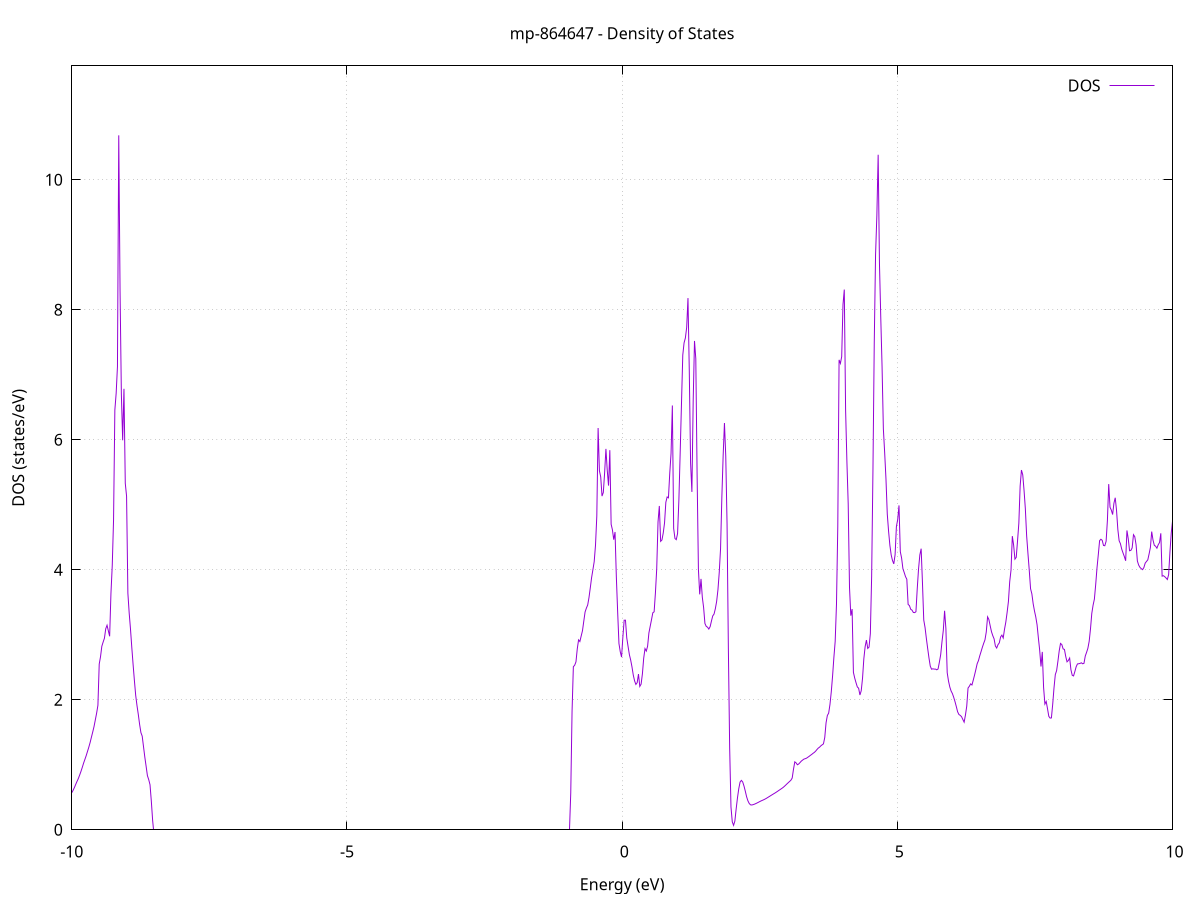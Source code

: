 set title 'mp-864647 - Density of States'
set xlabel 'Energy (eV)'
set ylabel 'DOS (states/eV)'
set grid
set xrange [-10:10]
set yrange [0:11.754]
set xzeroaxis lt -1
set terminal png size 800,600
set output 'mp-864647_dos_gnuplot.png'
plot '-' using 1:2 with lines title 'DOS'
-27.394600 0.000000
-27.371000 0.000000
-27.347300 0.000000
-27.323600 0.000000
-27.300000 0.000000
-27.276300 0.000000
-27.252600 0.000000
-27.228900 0.000000
-27.205300 0.000000
-27.181600 0.000000
-27.157900 0.000000
-27.134300 0.000000
-27.110600 0.000000
-27.086900 0.000000
-27.063300 0.000000
-27.039600 0.000000
-27.015900 0.000000
-26.992300 0.000000
-26.968600 0.000000
-26.944900 0.000000
-26.921300 0.000000
-26.897600 0.000000
-26.873900 0.000000
-26.850300 0.000000
-26.826600 0.000000
-26.802900 0.000000
-26.779300 0.000000
-26.755600 0.000000
-26.731900 0.000000
-26.708300 0.000000
-26.684600 0.000000
-26.660900 0.000000
-26.637200 0.000000
-26.613600 0.000000
-26.589900 0.000000
-26.566200 0.000000
-26.542600 0.000000
-26.518900 0.000000
-26.495200 0.000000
-26.471600 0.000000
-26.447900 0.000000
-26.424200 0.000000
-26.400600 0.000000
-26.376900 0.000000
-26.353200 0.000000
-26.329600 0.000000
-26.305900 0.000000
-26.282200 0.000000
-26.258600 0.000000
-26.234900 0.000000
-26.211200 0.000000
-26.187600 0.000000
-26.163900 0.000000
-26.140200 0.000000
-26.116600 0.000000
-26.092900 0.000000
-26.069200 0.000000
-26.045500 0.000000
-26.021900 0.000000
-25.998200 0.000000
-25.974500 0.000000
-25.950900 0.000000
-25.927200 0.000000
-25.903500 0.000000
-25.879900 0.000000
-25.856200 0.000000
-25.832500 0.000000
-25.808900 0.000000
-25.785200 0.000000
-25.761500 0.000000
-25.737900 0.000000
-25.714200 0.000000
-25.690500 0.000000
-25.666900 0.000000
-25.643200 0.000000
-25.619500 0.000000
-25.595900 0.000000
-25.572200 0.000000
-25.548500 0.000000
-25.524900 0.000000
-25.501200 0.000000
-25.477500 0.000000
-25.453800 0.000000
-25.430200 0.000000
-25.406500 0.000000
-25.382800 0.000000
-25.359200 0.000000
-25.335500 0.000000
-25.311800 0.000000
-25.288200 0.000000
-25.264500 0.000000
-25.240800 0.010600
-25.217200 0.932000
-25.193500 1.345200
-25.169800 1.807900
-25.146200 2.186600
-25.122500 2.600700
-25.098800 3.061900
-25.075200 4.230900
-25.051500 7.094500
-25.027800 9.199200
-25.004200 12.467100
-24.980500 16.453800
-24.956800 16.230200
-24.933200 15.121700
-24.909500 12.142700
-24.885800 13.201300
-24.862100 11.453600
-24.838500 14.401900
-24.814800 20.120900
-24.791100 18.343800
-24.767500 18.211000
-24.743800 20.846000
-24.720100 21.081800
-24.696500 22.380600
-24.672800 18.814000
-24.649100 25.853100
-24.625500 23.325700
-24.601800 19.698700
-24.578100 21.213800
-24.554500 23.819100
-24.530800 23.433300
-24.507100 22.330500
-24.483500 27.389700
-24.459800 27.080500
-24.436100 31.565400
-24.412500 43.248100
-24.388800 55.277400
-24.365100 40.699700
-24.341500 50.028300
-24.317800 50.092200
-24.294100 37.677900
-24.270400 48.288300
-24.246800 62.634000
-24.223100 42.991100
-24.199400 31.060600
-24.175800 12.396000
-24.152100 2.778800
-24.128400 0.000000
-24.104800 0.000000
-24.081100 0.000000
-24.057400 0.000000
-24.033800 0.000000
-24.010100 0.000000
-23.986400 0.000000
-23.962800 0.000000
-23.939100 0.000000
-23.915400 0.000000
-23.891800 0.000000
-23.868100 0.000000
-23.844400 0.000000
-23.820800 0.000000
-23.797100 0.000000
-23.773400 0.000000
-23.749800 0.000000
-23.726100 0.000000
-23.702400 0.000000
-23.678700 0.000000
-23.655100 0.000000
-23.631400 0.000000
-23.607700 0.000000
-23.584100 0.000000
-23.560400 0.000000
-23.536700 0.000000
-23.513100 0.000000
-23.489400 0.000000
-23.465700 0.000000
-23.442100 0.000000
-23.418400 0.000000
-23.394700 0.000000
-23.371100 0.000000
-23.347400 0.000000
-23.323700 0.000000
-23.300100 0.000000
-23.276400 0.000000
-23.252700 0.000000
-23.229100 0.000000
-23.205400 0.000000
-23.181700 0.000000
-23.158100 0.000000
-23.134400 0.000000
-23.110700 0.000000
-23.087000 0.000000
-23.063400 0.000000
-23.039700 0.000000
-23.016000 0.000000
-22.992400 0.000000
-22.968700 0.000000
-22.945000 0.000000
-22.921400 0.000000
-22.897700 0.000000
-22.874000 0.000000
-22.850400 0.000000
-22.826700 0.000000
-22.803000 0.000000
-22.779400 0.000000
-22.755700 0.000000
-22.732000 0.000000
-22.708400 0.000000
-22.684700 0.000000
-22.661000 0.000000
-22.637400 0.000000
-22.613700 0.000000
-22.590000 0.000000
-22.566300 0.000000
-22.542700 0.000000
-22.519000 0.000000
-22.495300 0.000000
-22.471700 0.000000
-22.448000 0.000000
-22.424300 0.000000
-22.400700 0.000000
-22.377000 0.000000
-22.353300 0.000000
-22.329700 0.000000
-22.306000 0.000000
-22.282300 0.000000
-22.258700 0.000000
-22.235000 0.000000
-22.211300 0.000000
-22.187700 0.000000
-22.164000 0.000000
-22.140300 0.000000
-22.116700 0.000000
-22.093000 0.000000
-22.069300 0.000000
-22.045700 0.000000
-22.022000 0.000000
-21.998300 0.000000
-21.974600 0.000000
-21.951000 0.000000
-21.927300 0.000000
-21.903600 0.000000
-21.880000 0.000000
-21.856300 0.000000
-21.832600 0.000000
-21.809000 0.000000
-21.785300 0.000000
-21.761600 0.000000
-21.738000 0.000000
-21.714300 0.000000
-21.690600 0.000000
-21.667000 0.000000
-21.643300 0.000000
-21.619600 0.000000
-21.596000 0.000000
-21.572300 0.000000
-21.548600 0.000000
-21.525000 0.000000
-21.501300 0.000000
-21.477600 0.000000
-21.454000 0.000000
-21.430300 0.000000
-21.406600 0.000000
-21.382900 0.000000
-21.359300 0.000000
-21.335600 0.000000
-21.311900 0.000000
-21.288300 0.000000
-21.264600 0.000000
-21.240900 0.000000
-21.217300 0.000000
-21.193600 0.000000
-21.169900 0.000000
-21.146300 0.000000
-21.122600 0.000000
-21.098900 0.000000
-21.075300 0.000000
-21.051600 0.000000
-21.027900 0.000000
-21.004300 0.000000
-20.980600 0.000000
-20.956900 0.000000
-20.933300 0.000000
-20.909600 0.000000
-20.885900 0.000000
-20.862300 0.000000
-20.838600 0.000000
-20.814900 0.000000
-20.791200 0.000000
-20.767600 0.000000
-20.743900 0.000000
-20.720200 0.000000
-20.696600 0.000000
-20.672900 0.000000
-20.649200 0.000000
-20.625600 0.000000
-20.601900 0.000000
-20.578200 0.000000
-20.554600 0.000000
-20.530900 0.000000
-20.507200 0.000000
-20.483600 0.000000
-20.459900 0.000000
-20.436200 0.000000
-20.412600 0.000000
-20.388900 0.000000
-20.365200 0.000000
-20.341600 0.000000
-20.317900 0.000000
-20.294200 0.000000
-20.270600 0.000000
-20.246900 0.000000
-20.223200 0.000000
-20.199500 0.000000
-20.175900 0.000000
-20.152200 0.000000
-20.128500 0.000000
-20.104900 0.000000
-20.081200 0.000000
-20.057500 0.000000
-20.033900 0.000000
-20.010200 0.000000
-19.986500 0.000000
-19.962900 0.000000
-19.939200 0.000000
-19.915500 0.000000
-19.891900 0.000000
-19.868200 0.000000
-19.844500 0.000000
-19.820900 0.000000
-19.797200 0.000000
-19.773500 0.000000
-19.749900 0.000000
-19.726200 0.000000
-19.702500 0.000000
-19.678900 0.000000
-19.655200 0.000000
-19.631500 0.000000
-19.607800 0.000000
-19.584200 0.000000
-19.560500 0.000000
-19.536800 0.000000
-19.513200 0.000000
-19.489500 0.000000
-19.465800 0.000000
-19.442200 0.000000
-19.418500 0.000000
-19.394800 0.000000
-19.371200 0.000000
-19.347500 0.000000
-19.323800 0.000000
-19.300200 0.000000
-19.276500 0.000000
-19.252800 0.000000
-19.229200 0.000000
-19.205500 0.000000
-19.181800 0.000000
-19.158200 0.000000
-19.134500 0.000000
-19.110800 0.000000
-19.087200 0.000000
-19.063500 0.000000
-19.039800 0.000000
-19.016100 0.000000
-18.992500 0.000000
-18.968800 0.000000
-18.945100 0.000000
-18.921500 0.000000
-18.897800 0.000000
-18.874100 0.000000
-18.850500 0.000000
-18.826800 0.000000
-18.803100 0.000000
-18.779500 0.000000
-18.755800 0.000000
-18.732100 0.000000
-18.708500 0.000000
-18.684800 0.000000
-18.661100 0.000000
-18.637500 0.000000
-18.613800 0.000000
-18.590100 0.000000
-18.566500 0.000000
-18.542800 0.000000
-18.519100 0.000000
-18.495500 0.000000
-18.471800 0.000000
-18.448100 0.000000
-18.424400 0.000000
-18.400800 0.000000
-18.377100 0.000000
-18.353400 0.000000
-18.329800 0.000000
-18.306100 0.000000
-18.282400 0.000000
-18.258800 0.000000
-18.235100 0.000000
-18.211400 0.000000
-18.187800 0.000000
-18.164100 0.000000
-18.140400 0.000000
-18.116800 0.000000
-18.093100 0.000000
-18.069400 0.000000
-18.045800 0.000000
-18.022100 0.000000
-17.998400 0.000000
-17.974800 0.000000
-17.951100 0.000000
-17.927400 0.000000
-17.903800 0.000000
-17.880100 0.000000
-17.856400 0.000000
-17.832700 0.000000
-17.809100 0.000000
-17.785400 0.000000
-17.761700 0.000000
-17.738100 0.000000
-17.714400 0.000000
-17.690700 0.000000
-17.667100 0.000000
-17.643400 0.000000
-17.619700 0.000000
-17.596100 0.000000
-17.572400 0.000000
-17.548700 0.000000
-17.525100 0.000000
-17.501400 0.000000
-17.477700 0.000000
-17.454100 0.000000
-17.430400 0.000000
-17.406700 0.000000
-17.383100 0.000000
-17.359400 0.000000
-17.335700 0.000000
-17.312100 0.000000
-17.288400 0.000000
-17.264700 0.000000
-17.241000 0.000000
-17.217400 0.000000
-17.193700 0.000000
-17.170000 0.000000
-17.146400 0.000000
-17.122700 0.000000
-17.099000 0.000000
-17.075400 0.000000
-17.051700 0.000000
-17.028000 0.000000
-17.004400 0.000000
-16.980700 0.000000
-16.957000 0.000000
-16.933400 0.000000
-16.909700 0.000000
-16.886000 0.000000
-16.862400 0.000000
-16.838700 0.000000
-16.815000 0.000000
-16.791400 0.000000
-16.767700 0.000000
-16.744000 0.000000
-16.720400 0.000000
-16.696700 0.000000
-16.673000 0.000000
-16.649300 0.000000
-16.625700 0.000000
-16.602000 0.000000
-16.578300 0.000000
-16.554700 0.000000
-16.531000 0.000000
-16.507300 0.000000
-16.483700 0.000000
-16.460000 0.000000
-16.436300 0.000000
-16.412700 0.000000
-16.389000 0.000000
-16.365300 0.000000
-16.341700 0.000000
-16.318000 0.000000
-16.294300 0.000000
-16.270700 0.000000
-16.247000 0.000000
-16.223300 0.000000
-16.199700 0.000000
-16.176000 0.000000
-16.152300 0.000000
-16.128700 0.000000
-16.105000 0.000000
-16.081300 0.000000
-16.057600 0.000000
-16.034000 0.000000
-16.010300 0.000000
-15.986600 0.000000
-15.963000 0.000000
-15.939300 0.000000
-15.915600 0.000000
-15.892000 0.000000
-15.868300 0.000000
-15.844600 0.000000
-15.821000 0.000000
-15.797300 0.000000
-15.773600 0.000000
-15.750000 0.000000
-15.726300 0.000000
-15.702600 0.000000
-15.679000 0.000000
-15.655300 0.000000
-15.631600 0.000000
-15.608000 0.000000
-15.584300 0.000000
-15.560600 0.000000
-15.537000 0.000000
-15.513300 0.000000
-15.489600 0.000000
-15.465900 0.000000
-15.442300 0.000000
-15.418600 0.000000
-15.394900 0.000000
-15.371300 0.000000
-15.347600 0.000000
-15.323900 0.000000
-15.300300 0.000000
-15.276600 0.000000
-15.252900 0.000000
-15.229300 0.000000
-15.205600 0.000000
-15.181900 0.000000
-15.158300 0.000000
-15.134600 0.000000
-15.110900 0.000000
-15.087300 0.000000
-15.063600 0.000000
-15.039900 0.000000
-15.016300 0.000000
-14.992600 0.000000
-14.968900 0.000000
-14.945300 0.000000
-14.921600 0.000000
-14.897900 0.000000
-14.874200 0.000000
-14.850600 0.000000
-14.826900 0.000000
-14.803200 0.000000
-14.779600 0.000000
-14.755900 0.000000
-14.732200 0.000000
-14.708600 0.000000
-14.684900 0.000000
-14.661200 0.000000
-14.637600 0.000000
-14.613900 0.000000
-14.590200 0.000000
-14.566600 0.000000
-14.542900 0.000000
-14.519200 0.000000
-14.495600 0.000000
-14.471900 0.000000
-14.448200 0.000000
-14.424600 0.000000
-14.400900 0.000000
-14.377200 0.000000
-14.353600 0.000000
-14.329900 0.000000
-14.306200 0.000000
-14.282500 0.000000
-14.258900 0.000000
-14.235200 0.000000
-14.211500 0.000000
-14.187900 0.000000
-14.164200 0.000000
-14.140500 0.000000
-14.116900 0.000000
-14.093200 0.000000
-14.069500 0.000000
-14.045900 0.000000
-14.022200 0.000000
-13.998500 0.000000
-13.974900 0.000000
-13.951200 0.000000
-13.927500 0.000000
-13.903900 0.000000
-13.880200 0.000000
-13.856500 0.000000
-13.832900 0.000000
-13.809200 0.000000
-13.785500 0.000000
-13.761900 0.000000
-13.738200 0.000000
-13.714500 0.000000
-13.690800 0.000000
-13.667200 0.000000
-13.643500 0.000000
-13.619800 0.000000
-13.596200 0.000000
-13.572500 0.000000
-13.548800 0.000000
-13.525200 0.000000
-13.501500 0.000000
-13.477800 0.000000
-13.454200 0.000000
-13.430500 0.000000
-13.406800 0.000000
-13.383200 0.000000
-13.359500 0.000000
-13.335800 0.000000
-13.312200 0.000000
-13.288500 0.000000
-13.264800 0.000000
-13.241200 0.000000
-13.217500 0.000000
-13.193800 0.000000
-13.170200 0.000000
-13.146500 0.000000
-13.122800 0.000000
-13.099100 0.000000
-13.075500 0.000000
-13.051800 0.000000
-13.028100 0.000000
-13.004500 0.000000
-12.980800 0.000000
-12.957100 0.000000
-12.933500 0.000000
-12.909800 0.000000
-12.886100 0.000000
-12.862500 0.000000
-12.838800 0.000000
-12.815100 0.000000
-12.791500 0.000000
-12.767800 0.000000
-12.744100 0.000000
-12.720500 0.000000
-12.696800 0.000000
-12.673100 0.000000
-12.649500 0.000000
-12.625800 0.000000
-12.602100 0.000000
-12.578500 0.000000
-12.554800 0.000000
-12.531100 0.000000
-12.507400 0.000000
-12.483800 0.000000
-12.460100 0.000000
-12.436400 0.000000
-12.412800 0.000000
-12.389100 0.000000
-12.365400 0.000000
-12.341800 0.000000
-12.318100 0.000000
-12.294400 0.000000
-12.270800 0.000000
-12.247100 0.000000
-12.223400 0.000000
-12.199800 0.000000
-12.176100 0.000000
-12.152400 0.000000
-12.128800 0.000000
-12.105100 0.000000
-12.081400 0.000000
-12.057800 0.000000
-12.034100 0.000000
-12.010400 0.000000
-11.986700 0.000000
-11.963100 0.000000
-11.939400 0.000000
-11.915700 0.000000
-11.892100 0.000000
-11.868400 0.000000
-11.844700 0.000000
-11.821100 0.000000
-11.797400 0.000000
-11.773700 0.000000
-11.750100 0.000000
-11.726400 0.000000
-11.702700 0.000000
-11.679100 0.000000
-11.655400 0.000000
-11.631700 0.000000
-11.608100 0.000000
-11.584400 0.000000
-11.560700 0.000000
-11.537100 0.000000
-11.513400 0.000000
-11.489700 0.000000
-11.466100 0.000000
-11.442400 0.000000
-11.418700 0.000000
-11.395000 0.000000
-11.371400 0.000000
-11.347700 0.000000
-11.324000 0.000000
-11.300400 0.000000
-11.276700 0.000000
-11.253000 0.000000
-11.229400 0.000000
-11.205700 0.000000
-11.182000 0.000000
-11.158400 0.000000
-11.134700 0.000000
-11.111000 0.000000
-11.087400 0.000000
-11.063700 0.000000
-11.040000 0.000000
-11.016400 0.000000
-10.992700 0.000000
-10.969000 0.000000
-10.945400 0.000000
-10.921700 0.000000
-10.898000 0.000000
-10.874400 0.000000
-10.850700 0.000000
-10.827000 0.000000
-10.803300 0.000000
-10.779700 0.000000
-10.756000 0.000000
-10.732300 0.000000
-10.708700 0.000000
-10.685000 0.000000
-10.661300 0.000000
-10.637700 0.000000
-10.614000 0.000000
-10.590300 0.000000
-10.566700 0.000000
-10.543000 0.000000
-10.519300 0.000000
-10.495700 0.000000
-10.472000 0.000000
-10.448300 0.000000
-10.424700 0.000000
-10.401000 0.000000
-10.377300 0.000000
-10.353700 0.000000
-10.330000 0.000000
-10.306300 0.000000
-10.282700 0.000000
-10.259000 0.000000
-10.235300 0.000000
-10.211600 0.001200
-10.188000 0.055000
-10.164300 0.178400
-10.140600 0.284100
-10.117000 0.316000
-10.093300 0.347400
-10.069600 0.408400
-10.046000 0.467900
-10.022300 0.520400
-9.998600 0.572300
-9.975000 0.609100
-9.951300 0.652400
-9.927600 0.700900
-9.904000 0.746400
-9.880300 0.790200
-9.856600 0.842600
-9.833000 0.898900
-9.809300 0.960500
-9.785600 1.025500
-9.762000 1.082800
-9.738300 1.140600
-9.714600 1.205800
-9.691000 1.270400
-9.667300 1.341900
-9.643600 1.423600
-9.619900 1.503400
-9.596300 1.587300
-9.572600 1.690100
-9.548900 1.793700
-9.525300 1.915400
-9.501600 2.549700
-9.477900 2.663600
-9.454300 2.823600
-9.430600 2.888100
-9.406900 2.947700
-9.383300 3.092500
-9.359600 3.147300
-9.335900 3.061300
-9.312300 2.977200
-9.288600 3.635600
-9.264900 4.064000
-9.241300 4.765300
-9.217600 6.458200
-9.193900 6.715100
-9.170300 7.126700
-9.146600 10.685700
-9.122900 8.289900
-9.099300 6.706900
-9.075600 5.993000
-9.051900 6.785500
-9.028200 5.331200
-9.004600 5.133200
-8.980900 3.640300
-8.957200 3.335900
-8.933600 3.089900
-8.909900 2.807000
-8.886200 2.543700
-8.862600 2.298000
-8.838900 2.068400
-8.815200 1.910300
-8.791600 1.774600
-8.767900 1.622300
-8.744200 1.495700
-8.720600 1.440700
-8.696900 1.279300
-8.673200 1.118200
-8.649600 0.977400
-8.625900 0.832700
-8.602200 0.771700
-8.578600 0.692700
-8.554900 0.440900
-8.531200 0.146000
-8.507600 0.000000
-8.483900 0.000000
-8.460200 0.000000
-8.436500 0.000000
-8.412900 0.000000
-8.389200 0.000000
-8.365500 0.000000
-8.341900 0.000000
-8.318200 0.000000
-8.294500 0.000000
-8.270900 0.000000
-8.247200 0.000000
-8.223500 0.000000
-8.199900 0.000000
-8.176200 0.000000
-8.152500 0.000000
-8.128900 0.000000
-8.105200 0.000000
-8.081500 0.000000
-8.057900 0.000000
-8.034200 0.000000
-8.010500 0.000000
-7.986900 0.000000
-7.963200 0.000000
-7.939500 0.000000
-7.915900 0.000000
-7.892200 0.000000
-7.868500 0.000000
-7.844800 0.000000
-7.821200 0.000000
-7.797500 0.000000
-7.773800 0.000000
-7.750200 0.000000
-7.726500 0.000000
-7.702800 0.000000
-7.679200 0.000000
-7.655500 0.000000
-7.631800 0.000000
-7.608200 0.000000
-7.584500 0.000000
-7.560800 0.000000
-7.537200 0.000000
-7.513500 0.000000
-7.489800 0.000000
-7.466200 0.000000
-7.442500 0.000000
-7.418800 0.000000
-7.395200 0.000000
-7.371500 0.000000
-7.347800 0.000000
-7.324200 0.000000
-7.300500 0.000000
-7.276800 0.000000
-7.253100 0.000000
-7.229500 0.000000
-7.205800 0.000000
-7.182100 0.000000
-7.158500 0.000000
-7.134800 0.000000
-7.111100 0.000000
-7.087500 0.000000
-7.063800 0.000000
-7.040100 0.000000
-7.016500 0.000000
-6.992800 0.000000
-6.969100 0.000000
-6.945500 0.000000
-6.921800 0.000000
-6.898100 0.000000
-6.874500 0.000000
-6.850800 0.000000
-6.827100 0.000000
-6.803500 0.000000
-6.779800 0.000000
-6.756100 0.000000
-6.732500 0.000000
-6.708800 0.000000
-6.685100 0.000000
-6.661400 0.000000
-6.637800 0.000000
-6.614100 0.000000
-6.590400 0.000000
-6.566800 0.000000
-6.543100 0.000000
-6.519400 0.000000
-6.495800 0.000000
-6.472100 0.000000
-6.448400 0.000000
-6.424800 0.000000
-6.401100 0.000000
-6.377400 0.000000
-6.353800 0.000000
-6.330100 0.000000
-6.306400 0.000000
-6.282800 0.000000
-6.259100 0.000000
-6.235400 0.000000
-6.211800 0.000000
-6.188100 0.000000
-6.164400 0.000000
-6.140800 0.000000
-6.117100 0.000000
-6.093400 0.000000
-6.069700 0.000000
-6.046100 0.000000
-6.022400 0.000000
-5.998700 0.000000
-5.975100 0.000000
-5.951400 0.000000
-5.927700 0.000000
-5.904100 0.000000
-5.880400 0.000000
-5.856700 0.000000
-5.833100 0.000000
-5.809400 0.000000
-5.785700 0.000000
-5.762100 0.000000
-5.738400 0.000000
-5.714700 0.000000
-5.691100 0.000000
-5.667400 0.000000
-5.643700 0.000000
-5.620100 0.000000
-5.596400 0.000000
-5.572700 0.000000
-5.549100 0.000000
-5.525400 0.000000
-5.501700 0.000000
-5.478000 0.000000
-5.454400 0.000000
-5.430700 0.000000
-5.407000 0.000000
-5.383400 0.000000
-5.359700 0.000000
-5.336000 0.000000
-5.312400 0.000000
-5.288700 0.000000
-5.265000 0.000000
-5.241400 0.000000
-5.217700 0.000000
-5.194000 0.000000
-5.170400 0.000000
-5.146700 0.000000
-5.123000 0.000000
-5.099400 0.000000
-5.075700 0.000000
-5.052000 0.000000
-5.028400 0.000000
-5.004700 0.000000
-4.981000 0.000000
-4.957400 0.000000
-4.933700 0.000000
-4.910000 0.000000
-4.886300 0.000000
-4.862700 0.000000
-4.839000 0.000000
-4.815300 0.000000
-4.791700 0.000000
-4.768000 0.000000
-4.744300 0.000000
-4.720700 0.000000
-4.697000 0.000000
-4.673300 0.000000
-4.649700 0.000000
-4.626000 0.000000
-4.602300 0.000000
-4.578700 0.000000
-4.555000 0.000000
-4.531300 0.000000
-4.507700 0.000000
-4.484000 0.000000
-4.460300 0.000000
-4.436700 0.000000
-4.413000 0.000000
-4.389300 0.000000
-4.365700 0.000000
-4.342000 0.000000
-4.318300 0.000000
-4.294600 0.000000
-4.271000 0.000000
-4.247300 0.000000
-4.223600 0.000000
-4.200000 0.000000
-4.176300 0.000000
-4.152600 0.000000
-4.129000 0.000000
-4.105300 0.000000
-4.081600 0.000000
-4.058000 0.000000
-4.034300 0.000000
-4.010600 0.000000
-3.987000 0.000000
-3.963300 0.000000
-3.939600 0.000000
-3.916000 0.000000
-3.892300 0.000000
-3.868600 0.000000
-3.845000 0.000000
-3.821300 0.000000
-3.797600 0.000000
-3.774000 0.000000
-3.750300 0.000000
-3.726600 0.000000
-3.702900 0.000000
-3.679300 0.000000
-3.655600 0.000000
-3.631900 0.000000
-3.608300 0.000000
-3.584600 0.000000
-3.560900 0.000000
-3.537300 0.000000
-3.513600 0.000000
-3.489900 0.000000
-3.466300 0.000000
-3.442600 0.000000
-3.418900 0.000000
-3.395300 0.000000
-3.371600 0.000000
-3.347900 0.000000
-3.324300 0.000000
-3.300600 0.000000
-3.276900 0.000000
-3.253300 0.000000
-3.229600 0.000000
-3.205900 0.000000
-3.182300 0.000000
-3.158600 0.000000
-3.134900 0.000000
-3.111200 0.000000
-3.087600 0.000000
-3.063900 0.000000
-3.040200 0.000000
-3.016600 0.000000
-2.992900 0.000000
-2.969200 0.000000
-2.945600 0.000000
-2.921900 0.000000
-2.898200 0.000000
-2.874600 0.000000
-2.850900 0.000000
-2.827200 0.000000
-2.803600 0.000000
-2.779900 0.000000
-2.756200 0.000000
-2.732600 0.000000
-2.708900 0.000000
-2.685200 0.000000
-2.661600 0.000000
-2.637900 0.000000
-2.614200 0.000000
-2.590600 0.000000
-2.566900 0.000000
-2.543200 0.000000
-2.519500 0.000000
-2.495900 0.000000
-2.472200 0.000000
-2.448500 0.000000
-2.424900 0.000000
-2.401200 0.000000
-2.377500 0.000000
-2.353900 0.000000
-2.330200 0.000000
-2.306500 0.000000
-2.282900 0.000000
-2.259200 0.000000
-2.235500 0.000000
-2.211900 0.000000
-2.188200 0.000000
-2.164500 0.000000
-2.140900 0.000000
-2.117200 0.000000
-2.093500 0.000000
-2.069900 0.000000
-2.046200 0.000000
-2.022500 0.000000
-1.998900 0.000000
-1.975200 0.000000
-1.951500 0.000000
-1.927800 0.000000
-1.904200 0.000000
-1.880500 0.000000
-1.856800 0.000000
-1.833200 0.000000
-1.809500 0.000000
-1.785800 0.000000
-1.762200 0.000000
-1.738500 0.000000
-1.714800 0.000000
-1.691200 0.000000
-1.667500 0.000000
-1.643800 0.000000
-1.620200 0.000000
-1.596500 0.000000
-1.572800 0.000000
-1.549200 0.000000
-1.525500 0.000000
-1.501800 0.000000
-1.478200 0.000000
-1.454500 0.000000
-1.430800 0.000000
-1.407200 0.000000
-1.383500 0.000000
-1.359800 0.000000
-1.336100 0.000000
-1.312500 0.000000
-1.288800 0.000000
-1.265100 0.000000
-1.241500 0.000000
-1.217800 0.000000
-1.194100 0.000000
-1.170500 0.000000
-1.146800 0.000000
-1.123100 0.000000
-1.099500 0.000000
-1.075800 0.000000
-1.052100 0.000000
-1.028500 0.000000
-1.004800 0.000000
-0.981100 0.000000
-0.957500 0.000000
-0.933800 0.566600
-0.910100 1.820000
-0.886500 2.508900
-0.862800 2.531700
-0.839100 2.583600
-0.815400 2.783600
-0.791800 2.921600
-0.768100 2.896500
-0.744400 2.980900
-0.720800 3.063300
-0.697100 3.208200
-0.673400 3.351000
-0.649800 3.410500
-0.626100 3.458500
-0.602400 3.573400
-0.578800 3.723000
-0.555100 3.879000
-0.531400 4.000900
-0.507800 4.125900
-0.484100 4.377800
-0.460400 4.827700
-0.436800 6.181900
-0.413100 5.524500
-0.389400 5.429800
-0.365800 5.134200
-0.342100 5.189600
-0.318400 5.494100
-0.294800 5.860900
-0.271100 5.535400
-0.247400 5.295800
-0.223700 5.840800
-0.200100 4.701600
-0.176400 4.614300
-0.152700 4.463600
-0.129100 4.581800
-0.105400 3.893000
-0.081700 3.355200
-0.058100 2.866200
-0.034400 2.739200
-0.010700 2.657200
0.012900 2.962500
0.036600 3.224500
0.060300 3.225300
0.083900 2.951800
0.107600 2.821200
0.131300 2.694900
0.154900 2.612400
0.178600 2.506800
0.202300 2.380700
0.225900 2.291500
0.249600 2.236300
0.273300 2.263500
0.296900 2.396100
0.320600 2.205600
0.344300 2.240500
0.368000 2.397300
0.391600 2.639600
0.415300 2.787600
0.439000 2.749900
0.462600 2.825200
0.486300 3.029000
0.510000 3.132300
0.533600 3.233000
0.557300 3.338800
0.581000 3.353900
0.604600 3.642900
0.628300 4.018100
0.652000 4.736700
0.675600 4.982400
0.699300 4.438000
0.723000 4.458700
0.746600 4.565800
0.770300 4.721700
0.794000 5.039100
0.817600 5.121100
0.841300 5.107800
0.865000 5.485200
0.888600 5.791100
0.912300 6.528700
0.936000 4.636200
0.959700 4.481800
0.983300 4.464100
1.007000 4.558000
1.030700 5.067000
1.054300 5.793800
1.078000 6.548500
1.101700 7.303800
1.125300 7.492400
1.149000 7.567400
1.172700 7.729700
1.196300 8.181400
1.220000 7.062300
1.243700 5.642300
1.267300 5.198300
1.291000 6.601100
1.314700 7.521400
1.338300 7.247900
1.362000 5.465800
1.385700 4.010800
1.409300 3.621900
1.433000 3.860200
1.456700 3.578600
1.480300 3.420000
1.504000 3.174700
1.527700 3.130000
1.551400 3.116900
1.575000 3.088400
1.598700 3.124700
1.622400 3.210600
1.646000 3.290400
1.669700 3.319000
1.693400 3.401400
1.717000 3.513900
1.740700 3.691500
1.764400 3.960300
1.788000 4.323800
1.811700 5.118800
1.835400 5.758100
1.859000 6.258300
1.882700 5.750500
1.906400 4.701300
1.930000 2.795300
1.953700 1.259500
1.977400 0.350700
2.001000 0.122400
2.024700 0.068000
2.048400 0.135000
2.072000 0.322700
2.095700 0.493000
2.119400 0.633800
2.143100 0.735200
2.166700 0.759800
2.190400 0.735900
2.214100 0.673000
2.237700 0.594200
2.261400 0.508200
2.285100 0.445700
2.308700 0.405100
2.332400 0.383800
2.356100 0.381200
2.379700 0.386600
2.403400 0.393800
2.427100 0.402400
2.450700 0.412200
2.474400 0.422400
2.498100 0.432900
2.521700 0.443000
2.545400 0.452100
2.569100 0.460900
2.592700 0.470700
2.616400 0.481700
2.640100 0.493900
2.663700 0.506500
2.687400 0.519100
2.711100 0.531700
2.734800 0.544100
2.758400 0.556300
2.782100 0.568200
2.805800 0.581500
2.829400 0.595200
2.853100 0.609000
2.876800 0.622400
2.900400 0.636100
2.924100 0.650700
2.947800 0.668100
2.971400 0.687000
2.995100 0.706500
3.018800 0.725200
3.042400 0.743500
3.066100 0.762300
3.089800 0.796100
3.113400 0.931300
3.137100 1.045300
3.160800 1.029100
3.184400 1.000400
3.208100 1.012300
3.231800 1.033800
3.255400 1.056400
3.279100 1.072300
3.302800 1.087400
3.326500 1.093800
3.350100 1.101700
3.373800 1.115900
3.397500 1.129800
3.421100 1.145600
3.444800 1.159700
3.468500 1.176400
3.492100 1.190400
3.515800 1.209900
3.539500 1.234600
3.563100 1.256400
3.586800 1.271000
3.610500 1.291500
3.634100 1.307000
3.657800 1.321900
3.681500 1.419400
3.705100 1.645600
3.728800 1.758900
3.752500 1.794700
3.776100 1.927500
3.799800 2.121600
3.823500 2.364800
3.847100 2.649300
3.870800 2.898500
3.894500 3.467500
3.918200 4.666600
3.941800 7.230400
3.965500 7.175100
3.989200 7.280300
4.012800 8.079600
4.036500 8.311900
4.060200 6.461400
4.083800 5.668600
4.107500 5.014800
4.131200 3.728000
4.154800 3.294700
4.178500 3.396300
4.202200 2.422100
4.225800 2.334100
4.249500 2.263200
4.273200 2.197900
4.296800 2.177900
4.320500 2.073600
4.344200 2.139500
4.367800 2.330400
4.391500 2.630400
4.415200 2.818100
4.438800 2.919100
4.462500 2.790000
4.486200 2.810300
4.509900 3.017900
4.533500 3.901700
4.557200 5.534100
4.580900 7.490300
4.604500 8.844200
4.628200 9.450300
4.651900 10.386200
4.675500 8.710500
4.699200 7.880000
4.722900 7.120100
4.746500 6.168100
4.770200 5.800300
4.793900 5.395300
4.817500 4.858100
4.841200 4.593700
4.864900 4.375100
4.888500 4.229100
4.912200 4.143300
4.935900 4.091100
4.959500 4.232300
4.983200 4.664500
5.006900 4.774400
5.030500 4.991100
5.054200 4.279500
5.077900 4.180000
5.101600 4.016900
5.125200 3.957800
5.148900 3.894900
5.172600 3.854700
5.196200 3.467400
5.219900 3.449500
5.243600 3.392400
5.267200 3.379400
5.290900 3.344100
5.314600 3.341100
5.338200 3.354700
5.361900 3.707600
5.385600 4.013400
5.409200 4.229100
5.432900 4.325300
5.456600 3.803900
5.480200 3.228100
5.503900 3.111600
5.527600 2.944700
5.551200 2.791600
5.574900 2.645100
5.598600 2.517600
5.622200 2.470700
5.645900 2.476500
5.669600 2.472400
5.693300 2.472700
5.716900 2.461500
5.740600 2.474400
5.764300 2.579100
5.787900 2.693800
5.811600 2.892800
5.835300 3.066400
5.858900 3.369400
5.882600 3.094600
5.906300 2.417500
5.929900 2.288300
5.953600 2.196600
5.977300 2.134600
6.000900 2.095800
6.024600 2.037700
6.048300 1.971000
6.071900 1.896000
6.095600 1.815500
6.119300 1.773500
6.142900 1.760600
6.166600 1.740600
6.190300 1.697500
6.213900 1.655800
6.237600 1.764000
6.261300 1.901100
6.285000 2.181100
6.308600 2.207900
6.332300 2.245100
6.356000 2.228000
6.379600 2.301700
6.403300 2.380700
6.427000 2.465100
6.450600 2.554600
6.474300 2.602900
6.498000 2.676800
6.521600 2.741500
6.545300 2.808100
6.569000 2.868400
6.592600 2.922400
6.616300 3.043900
6.640000 3.276000
6.663600 3.235100
6.687300 3.139300
6.711000 3.047300
6.734600 2.986600
6.758300 2.937700
6.782000 2.827300
6.805600 2.796700
6.829300 2.848000
6.853000 2.876100
6.876700 2.967400
6.900300 2.995100
6.924000 2.950400
6.947700 3.085500
6.971300 3.194700
6.995000 3.344100
7.018700 3.513000
7.042300 3.817600
7.066000 3.995900
7.089700 4.518400
7.113300 4.380400
7.137000 4.164000
7.160700 4.192000
7.184300 4.444700
7.208000 4.716000
7.231700 5.288900
7.255300 5.535000
7.279000 5.461000
7.302700 5.221300
7.326300 4.940400
7.350000 4.521300
7.373700 4.250300
7.397300 3.993200
7.421000 3.709300
7.444700 3.629700
7.468400 3.477400
7.492000 3.367900
7.515700 3.275400
7.539400 3.152900
7.563000 2.951400
7.586700 2.762300
7.610400 2.512100
7.634000 2.737100
7.657700 2.190500
7.681400 1.934400
7.705000 1.974300
7.728700 1.864200
7.752400 1.745800
7.776000 1.718700
7.799700 1.721000
7.823400 1.931200
7.847000 2.183400
7.870700 2.388100
7.894400 2.448700
7.918000 2.592400
7.941700 2.753500
7.965400 2.867300
7.989000 2.849900
8.012700 2.782900
8.036400 2.775200
8.060100 2.666900
8.083700 2.584100
8.107400 2.605200
8.131100 2.642500
8.154700 2.460800
8.178400 2.376800
8.202100 2.367100
8.225700 2.434100
8.249400 2.508100
8.273100 2.551700
8.296700 2.554800
8.320400 2.560100
8.344100 2.569200
8.367700 2.554000
8.391400 2.560900
8.415100 2.673200
8.438700 2.729700
8.462400 2.792400
8.486100 2.899700
8.509700 3.088900
8.533400 3.328400
8.557100 3.455700
8.580700 3.549300
8.604400 3.772700
8.628100 4.027500
8.651800 4.233500
8.675400 4.448600
8.699100 4.470100
8.722800 4.453800
8.746400 4.374500
8.770100 4.370400
8.793800 4.439800
8.817400 4.761900
8.841100 5.319400
8.864800 4.963000
8.888400 4.918700
8.912100 4.850400
8.935800 5.025200
8.959400 5.108600
8.983100 4.914500
9.006800 4.620400
9.030400 4.446900
9.054100 4.401600
9.077800 4.317300
9.101400 4.258900
9.125100 4.203500
9.148800 4.138500
9.172400 4.605700
9.196100 4.478100
9.219800 4.293400
9.243500 4.298600
9.267100 4.337200
9.290800 4.540400
9.314500 4.509800
9.338100 4.386700
9.361800 4.135600
9.385500 4.072300
9.409100 4.036900
9.432800 4.017400
9.456500 4.002400
9.480100 4.034700
9.503800 4.102700
9.527500 4.128700
9.551100 4.153000
9.574800 4.244000
9.598500 4.344000
9.622100 4.587900
9.645800 4.458400
9.669500 4.377700
9.693100 4.362700
9.716800 4.332800
9.740500 4.385500
9.764200 4.419700
9.787800 4.561900
9.811500 3.902600
9.835200 3.909300
9.858800 3.894300
9.882500 3.874100
9.906200 3.850700
9.929800 3.925700
9.953500 4.270600
9.977200 4.565300
10.000800 4.751300
10.024500 4.710000
10.048200 4.820000
10.071800 4.357100
10.095500 4.137200
10.119200 4.030700
10.142800 3.929000
10.166500 3.805500
10.190200 3.869600
10.213800 3.454000
10.237500 3.480700
10.261200 3.552800
10.284800 3.668000
10.308500 3.787800
10.332200 4.539300
10.355900 4.080400
10.379500 4.536300
10.403200 4.973000
10.426900 5.099900
10.450500 5.139600
10.474200 5.031600
10.497900 5.066500
10.521500 5.235000
10.545200 5.603000
10.568900 5.813500
10.592500 5.382900
10.616200 5.301900
10.639900 5.148000
10.663500 4.830100
10.687200 5.029200
10.710900 4.938700
10.734500 5.066600
10.758200 5.303900
10.781900 5.634700
10.805500 5.800800
10.829200 5.828400
10.852900 6.114500
10.876500 5.938300
10.900200 6.011600
10.923900 6.261000
10.947600 6.631300
10.971200 6.745300
10.994900 6.783100
11.018600 6.793700
11.042200 6.822500
11.065900 6.884400
11.089600 7.600700
11.113200 6.805300
11.136900 6.488900
11.160600 5.989400
11.184200 5.693500
11.207900 5.857500
11.231600 6.485500
11.255200 7.431700
11.278900 7.826400
11.302600 7.516800
11.326200 7.326700
11.349900 7.238800
11.373600 7.214200
11.397200 7.023600
11.420900 7.127500
11.444600 7.008200
11.468200 6.811600
11.491900 6.543400
11.515600 6.420700
11.539300 6.129300
11.562900 6.174800
11.586600 6.146600
11.610300 6.050700
11.633900 6.002700
11.657600 6.015300
11.681300 6.038000
11.704900 6.098000
11.728600 6.134900
11.752300 6.791900
11.775900 6.727100
11.799600 6.842500
11.823300 6.741500
11.846900 6.546900
11.870600 6.366900
11.894300 6.497900
11.917900 5.942900
11.941600 5.707400
11.965300 5.583400
11.988900 5.595000
12.012600 5.565000
12.036300 5.991200
12.059900 5.258000
12.083600 5.559500
12.107300 5.902600
12.131000 6.227400
12.154600 6.737200
12.178300 7.337000
12.202000 7.169400
12.225600 6.548800
12.249300 5.918400
12.273000 5.417800
12.296600 5.618800
12.320300 5.390400
12.344000 5.027800
12.367600 5.004500
12.391300 5.405200
12.415000 5.596900
12.438600 4.430300
12.462300 5.522500
12.486000 7.563000
12.509600 11.081700
12.533300 6.545700
12.557000 5.748700
12.580600 5.288500
12.604300 5.057100
12.628000 4.925600
12.651600 5.095100
12.675300 5.521600
12.699000 6.035700
12.722700 6.611200
12.746300 6.393000
12.770000 6.184300
12.793700 6.216200
12.817300 6.650400
12.841000 7.346500
12.864700 6.489800
12.888300 6.376000
12.912000 6.782000
12.935700 7.858200
12.959300 8.046500
12.983000 9.055700
13.006700 6.919800
13.030300 6.664100
13.054000 6.108600
13.077700 6.006700
13.101300 6.749900
13.125000 6.857900
13.148700 6.205600
13.172300 4.862900
13.196000 4.482700
13.219700 3.291400
13.243300 2.582200
13.267000 2.699300
13.290700 2.500200
13.314400 2.317500
13.338000 2.172500
13.361700 2.072000
13.385400 1.954200
13.409000 1.826100
13.432700 1.645400
13.456400 1.532500
13.480000 1.507900
13.503700 1.503200
13.527400 1.513500
13.551000 1.529600
13.574700 1.549500
13.598400 1.585700
13.622000 1.622800
13.645700 1.666600
13.669400 1.756300
13.693000 1.845500
13.716700 2.061700
13.740400 2.468600
13.764000 2.879300
13.787700 2.502600
13.811400 2.111300
13.835000 1.740800
13.858700 1.660700
13.882400 1.668200
13.906100 1.722500
13.929700 1.804300
13.953400 1.890800
13.977100 2.058300
14.000700 2.092000
14.024400 2.084200
14.048100 2.094900
14.071700 2.107900
14.095400 2.112100
14.119100 2.111900
14.142700 2.125200
14.166400 2.162800
14.190100 2.165400
14.213700 2.194100
14.237400 2.277600
14.261100 2.431100
14.284700 2.595600
14.308400 2.822600
14.332100 3.015000
14.355700 3.259300
14.379400 3.184500
14.403100 3.116200
14.426700 3.436000
14.450400 3.497100
14.474100 3.522500
14.497800 3.164800
14.521400 3.079400
14.545100 2.909200
14.568800 2.957000
14.592400 2.881000
14.616100 2.826000
14.639800 2.633600
14.663400 2.926300
14.687100 2.580500
14.710800 2.521400
14.734400 2.564200
14.758100 2.387400
14.781800 2.397100
14.805400 2.427500
14.829100 2.500800
14.852800 2.549400
14.876400 2.595100
14.900100 2.596900
14.923800 2.817500
14.947400 2.691700
14.971100 2.520500
14.994800 2.225000
15.018400 2.253900
15.042100 2.025600
15.065800 1.993800
15.089500 1.947300
15.113100 1.892800
15.136800 1.859100
15.160500 1.924900
15.184100 1.916700
15.207800 1.913200
15.231500 1.936300
15.255100 1.792600
15.278800 1.747800
15.302500 1.736800
15.326100 1.731800
15.349800 1.797800
15.373500 1.871900
15.397100 1.994700
15.420800 2.060300
15.444500 2.197200
15.468100 2.353100
15.491800 2.456100
15.515500 2.504800
15.539100 2.573800
15.562800 2.651600
15.586500 2.687800
15.610100 2.739800
15.633800 2.798800
15.657500 2.856000
15.681200 3.084500
15.704800 3.516400
15.728500 3.270800
15.752200 2.948100
15.775800 2.709100
15.799500 2.643600
15.823200 2.584900
15.846800 2.524100
15.870500 2.520900
15.894200 2.498800
15.917800 2.453900
15.941500 2.444600
15.965200 2.703800
15.988800 2.665200
16.012500 2.616900
16.036200 2.611200
16.059800 2.700400
16.083500 2.593400
16.107200 2.551300
16.130800 2.406100
16.154500 2.324800
16.178200 2.261700
16.201800 2.197900
16.225500 2.127000
16.249200 2.052100
16.272900 1.966900
16.296500 1.903700
16.320200 1.885800
16.343900 1.887100
16.367500 1.936500
16.391200 1.946900
16.414900 1.945600
16.438500 1.965900
16.462200 2.007300
16.485900 2.061800
16.509500 2.154000
16.533200 2.217900
16.556900 2.278100
16.580500 2.339500
16.604200 2.399900
16.627900 2.486500
16.651500 2.567500
16.675200 2.593200
16.698900 2.479800
16.722500 2.473300
16.746200 2.474000
16.769900 2.539800
16.793500 2.747600
16.817200 2.832300
16.840900 2.743400
16.864600 2.619600
16.888200 2.452800
16.911900 2.351300
16.935600 2.601700
16.959200 2.135800
16.982900 2.165900
17.006600 2.212800
17.030200 2.369200
17.053900 2.369300
17.077600 2.415900
17.101200 2.476900
17.124900 2.611700
17.148600 2.641900
17.172200 2.654100
17.195900 2.919300
17.219600 3.212000
17.243200 2.992600
17.266900 2.929800
17.290600 2.898900
17.314200 2.799100
17.337900 2.756200
17.361600 2.776000
17.385200 2.865900
17.408900 2.965800
17.432600 3.097300
17.456300 3.259700
17.479900 3.467300
17.503600 3.701900
17.527300 4.002300
17.550900 4.255000
17.574600 4.523700
17.598300 4.861600
17.621900 5.437400
17.645600 7.039500
17.669300 11.995400
17.692900 108.578700
17.716600 7.283000
17.740300 2.903300
17.763900 1.038800
17.787600 0.026000
17.811300 0.000000
17.834900 0.000000
17.858600 0.000000
17.882300 0.000000
17.905900 0.000000
17.929600 0.000000
17.953300 0.000000
17.976900 0.000000
18.000600 0.000000
18.024300 0.000000
18.048000 0.000000
18.071600 0.000000
18.095300 0.000000
18.119000 0.000000
18.142600 0.000000
18.166300 0.000000
18.190000 0.000000
18.213600 0.000000
18.237300 0.000000
18.261000 0.000000
18.284600 0.000000
18.308300 0.000000
18.332000 0.000000
18.355600 0.000000
18.379300 0.000000
18.403000 0.000000
18.426600 0.000000
18.450300 0.000000
18.474000 0.000000
18.497600 0.000000
18.521300 0.000000
18.545000 0.000000
18.568600 0.000000
18.592300 0.000000
18.616000 0.000000
18.639700 0.000000
18.663300 0.000000
18.687000 0.000000
18.710700 0.000000
18.734300 0.000000
18.758000 0.000000
18.781700 0.000000
18.805300 0.000000
18.829000 0.000000
18.852700 0.000000
18.876300 0.000000
18.900000 0.000000
18.923700 0.000000
18.947300 0.000000
18.971000 0.000000
18.994700 0.000000
19.018300 0.000000
19.042000 0.000000
19.065700 0.000000
19.089300 0.000000
19.113000 0.000000
19.136700 0.000000
19.160300 0.000000
19.184000 0.000000
19.207700 0.000000
19.231400 0.000000
19.255000 0.000000
19.278700 0.000000
19.302400 0.000000
19.326000 0.000000
19.349700 0.000000
19.373400 0.000000
19.397000 0.000000
19.420700 0.000000
19.444400 0.000000
19.468000 0.000000
19.491700 0.000000
19.515400 0.000000
19.539000 0.000000
19.562700 0.000000
19.586400 0.000000
19.610000 0.000000
19.633700 0.000000
19.657400 0.000000
19.681000 0.000000
19.704700 0.000000
19.728400 0.000000
19.752000 0.000000
19.775700 0.000000
19.799400 0.000000
19.823100 0.000000
19.846700 0.000000
19.870400 0.000000
19.894100 0.000000
19.917700 0.000000
19.941400 0.000000
e
